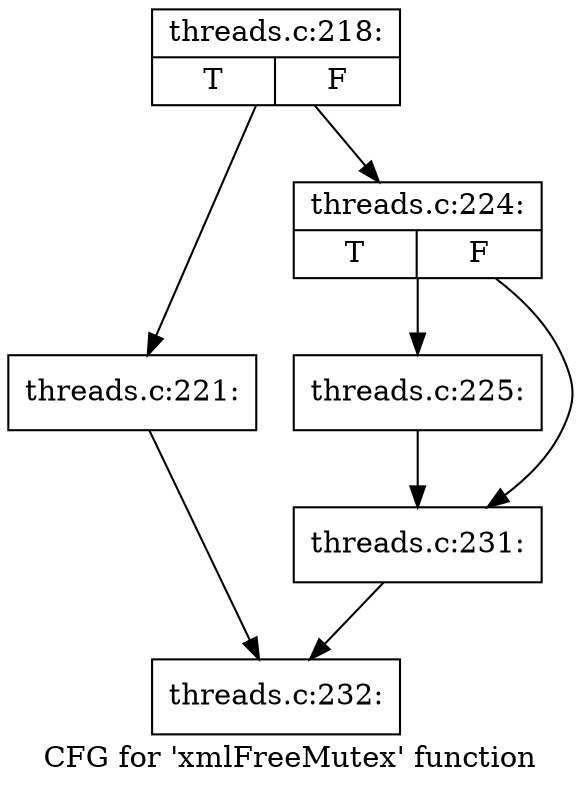 digraph "CFG for 'xmlFreeMutex' function" {
	label="CFG for 'xmlFreeMutex' function";

	Node0x470a410 [shape=record,label="{threads.c:218:|{<s0>T|<s1>F}}"];
	Node0x470a410 -> Node0x470a620;
	Node0x470a410 -> Node0x4706b70;
	Node0x470a620 [shape=record,label="{threads.c:221:}"];
	Node0x470a620 -> Node0x4701400;
	Node0x4706b70 [shape=record,label="{threads.c:224:|{<s0>T|<s1>F}}"];
	Node0x4706b70 -> Node0x4706f60;
	Node0x4706b70 -> Node0x4706fb0;
	Node0x4706f60 [shape=record,label="{threads.c:225:}"];
	Node0x4706f60 -> Node0x4706fb0;
	Node0x4706fb0 [shape=record,label="{threads.c:231:}"];
	Node0x4706fb0 -> Node0x4701400;
	Node0x4701400 [shape=record,label="{threads.c:232:}"];
}
